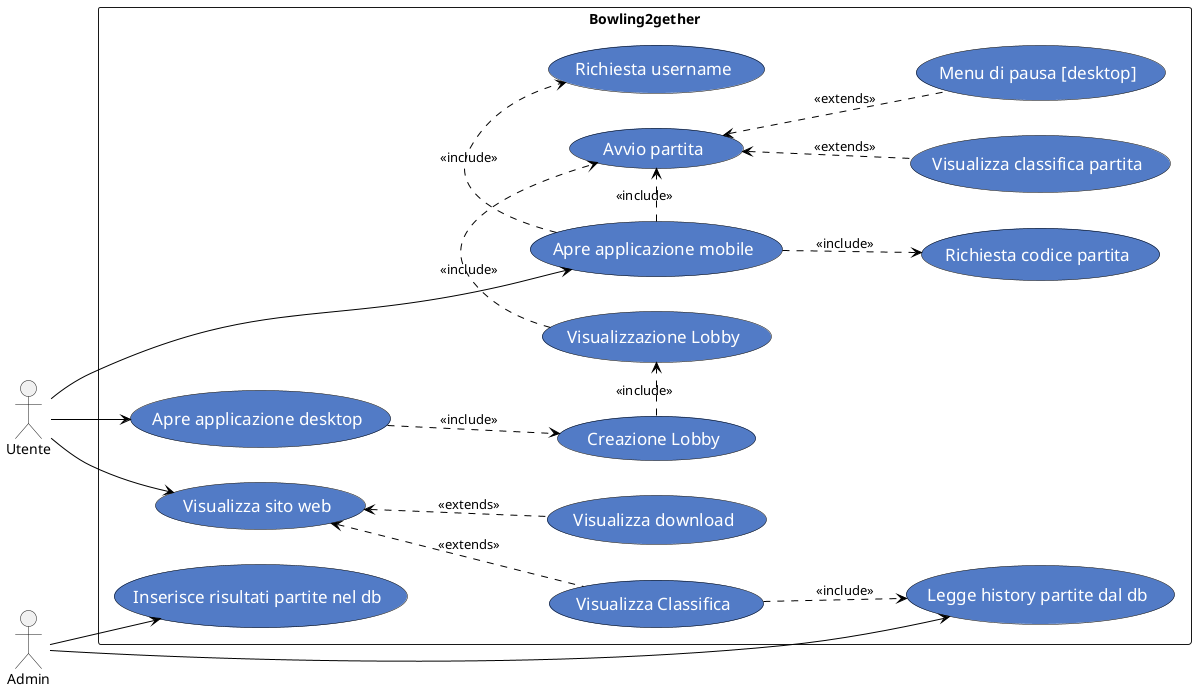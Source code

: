 @startuml name
skinparam usecase {
    FontColor          white
    AttributeFontColor white
    FontSize           17
    AttributeFontSize  15
    AttributeFontname  Droid Sans Mono
    BackgroundColor    #527BC6
    BorderColor        black
    ArrowColor         black
}
left to right direction
:Utente:
:Admin:
rectangle Bowling2gether{
    Utente --> (Visualizza sito web)    
    Utente --> (Apre applicazione desktop)
    Utente -> (Apre applicazione mobile)
    Admin --> (Inserisce risultati partite nel db)
    Admin -> (Legge history partite dal db)

    (Visualizza Classifica) ..> (Legge history partite dal db) : <<include>>
    (Visualizza sito web) <.. (Visualizza Classifica) : <<extends>>
    (Visualizza sito web) <.. (Visualizza download) : <<extends>>
    (Apre applicazione desktop) ..> (Creazione Lobby) : <<include>>
    (Creazione Lobby) .> (Visualizzazione Lobby) : <<include>>
    (Apre applicazione mobile) .> (Richiesta username) : <<include>>
    (Apre applicazione mobile) ..> (Richiesta codice partita) : <<include>>
    (Visualizzazione Lobby) .> (Avvio partita) : <<include>>
    (Apre applicazione mobile) .> (Avvio partita) : <<include>>
    (Avvio partita) <.. (Visualizza classifica partita) : <<extends>>
    (Avvio partita) <.. (Menu di pausa [desktop]) : <<extends>>

}

@enduml